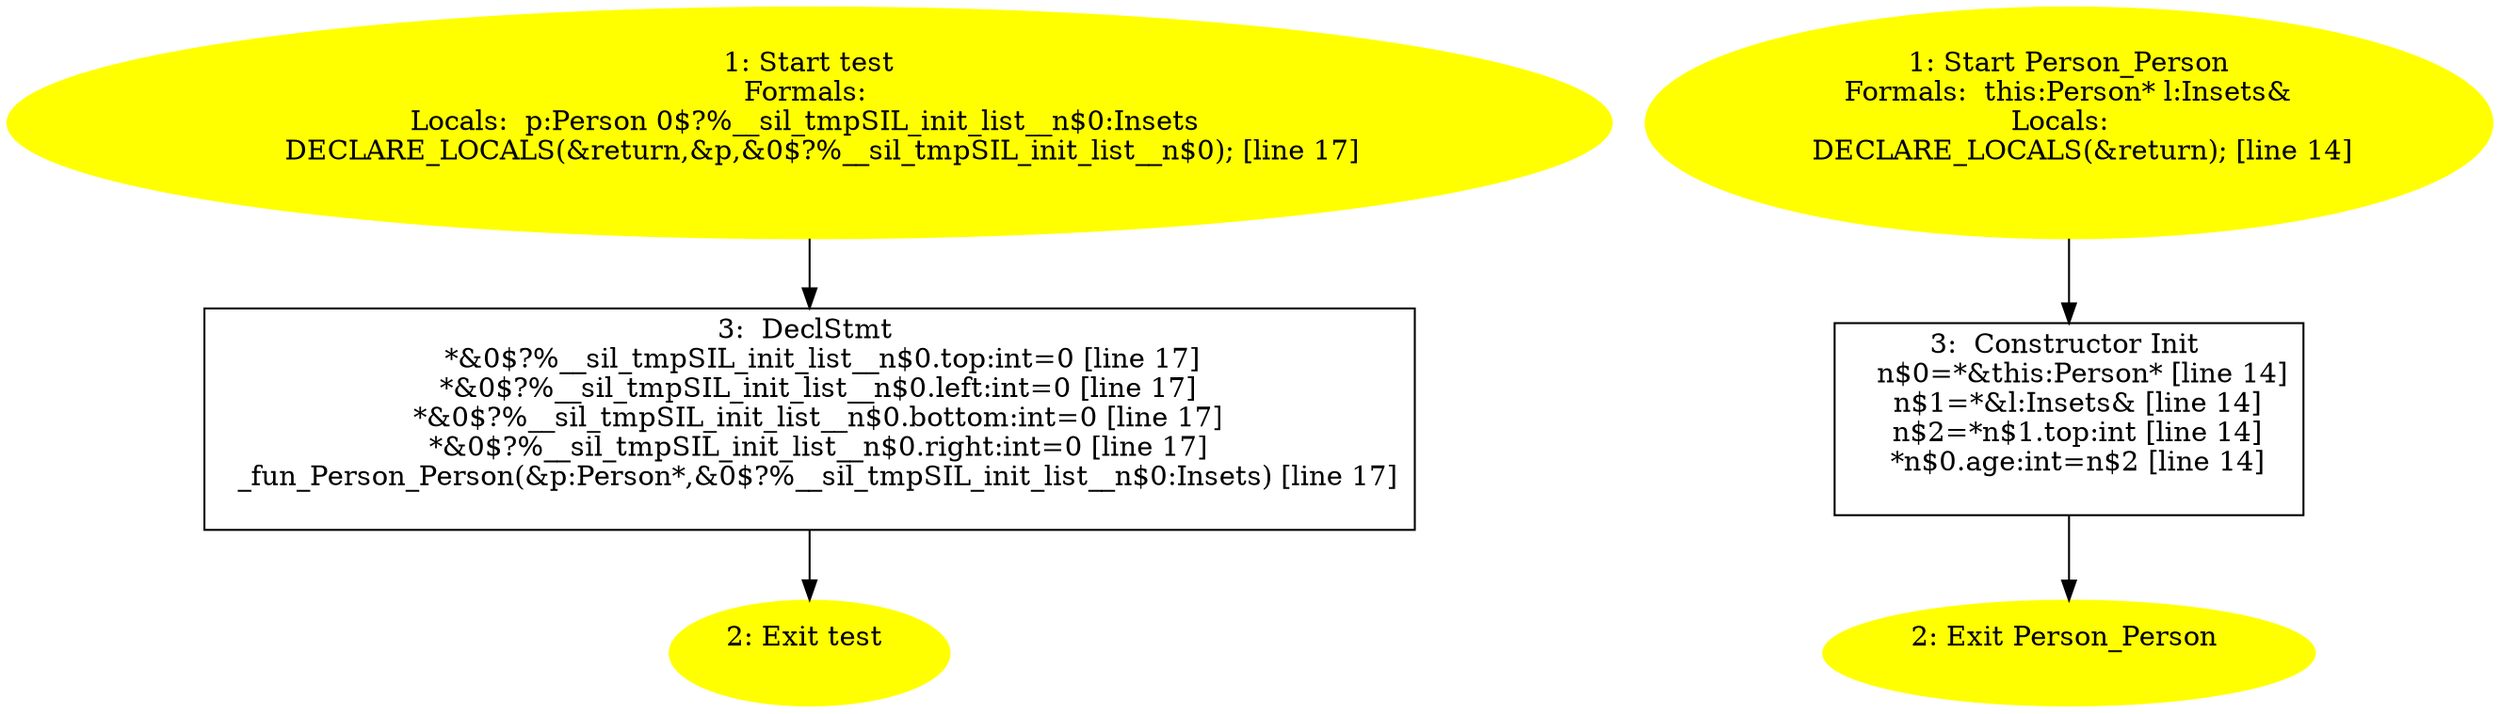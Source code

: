 /* @generated */
digraph iCFG {
"test#_Z4testv.1b928d988491fdd2fa78fcb048d46e8c_1" [label="1: Start test\nFormals: \nLocals:  p:Person 0$?%__sil_tmpSIL_init_list__n$0:Insets \n   DECLARE_LOCALS(&return,&p,&0$?%__sil_tmpSIL_init_list__n$0); [line 17]\n " color=yellow style=filled]
	

	 "test#_Z4testv.1b928d988491fdd2fa78fcb048d46e8c_1" -> "test#_Z4testv.1b928d988491fdd2fa78fcb048d46e8c_3" ;
"test#_Z4testv.1b928d988491fdd2fa78fcb048d46e8c_2" [label="2: Exit test \n  " color=yellow style=filled]
	

"test#_Z4testv.1b928d988491fdd2fa78fcb048d46e8c_3" [label="3:  DeclStmt \n   *&0$?%__sil_tmpSIL_init_list__n$0.top:int=0 [line 17]\n  *&0$?%__sil_tmpSIL_init_list__n$0.left:int=0 [line 17]\n  *&0$?%__sil_tmpSIL_init_list__n$0.bottom:int=0 [line 17]\n  *&0$?%__sil_tmpSIL_init_list__n$0.right:int=0 [line 17]\n  _fun_Person_Person(&p:Person*,&0$?%__sil_tmpSIL_init_list__n$0:Insets) [line 17]\n " shape="box"]
	

	 "test#_Z4testv.1b928d988491fdd2fa78fcb048d46e8c_3" -> "test#_Z4testv.1b928d988491fdd2fa78fcb048d46e8c_2" ;
"Person#Person#{_ZN6PersonC1E6Insets}.b24b6c175679d264f58881e04318df0d_1" [label="1: Start Person_Person\nFormals:  this:Person* l:Insets&\nLocals:  \n   DECLARE_LOCALS(&return); [line 14]\n " color=yellow style=filled]
	

	 "Person#Person#{_ZN6PersonC1E6Insets}.b24b6c175679d264f58881e04318df0d_1" -> "Person#Person#{_ZN6PersonC1E6Insets}.b24b6c175679d264f58881e04318df0d_3" ;
"Person#Person#{_ZN6PersonC1E6Insets}.b24b6c175679d264f58881e04318df0d_2" [label="2: Exit Person_Person \n  " color=yellow style=filled]
	

"Person#Person#{_ZN6PersonC1E6Insets}.b24b6c175679d264f58881e04318df0d_3" [label="3:  Constructor Init \n   n$0=*&this:Person* [line 14]\n  n$1=*&l:Insets& [line 14]\n  n$2=*n$1.top:int [line 14]\n  *n$0.age:int=n$2 [line 14]\n " shape="box"]
	

	 "Person#Person#{_ZN6PersonC1E6Insets}.b24b6c175679d264f58881e04318df0d_3" -> "Person#Person#{_ZN6PersonC1E6Insets}.b24b6c175679d264f58881e04318df0d_2" ;
}
